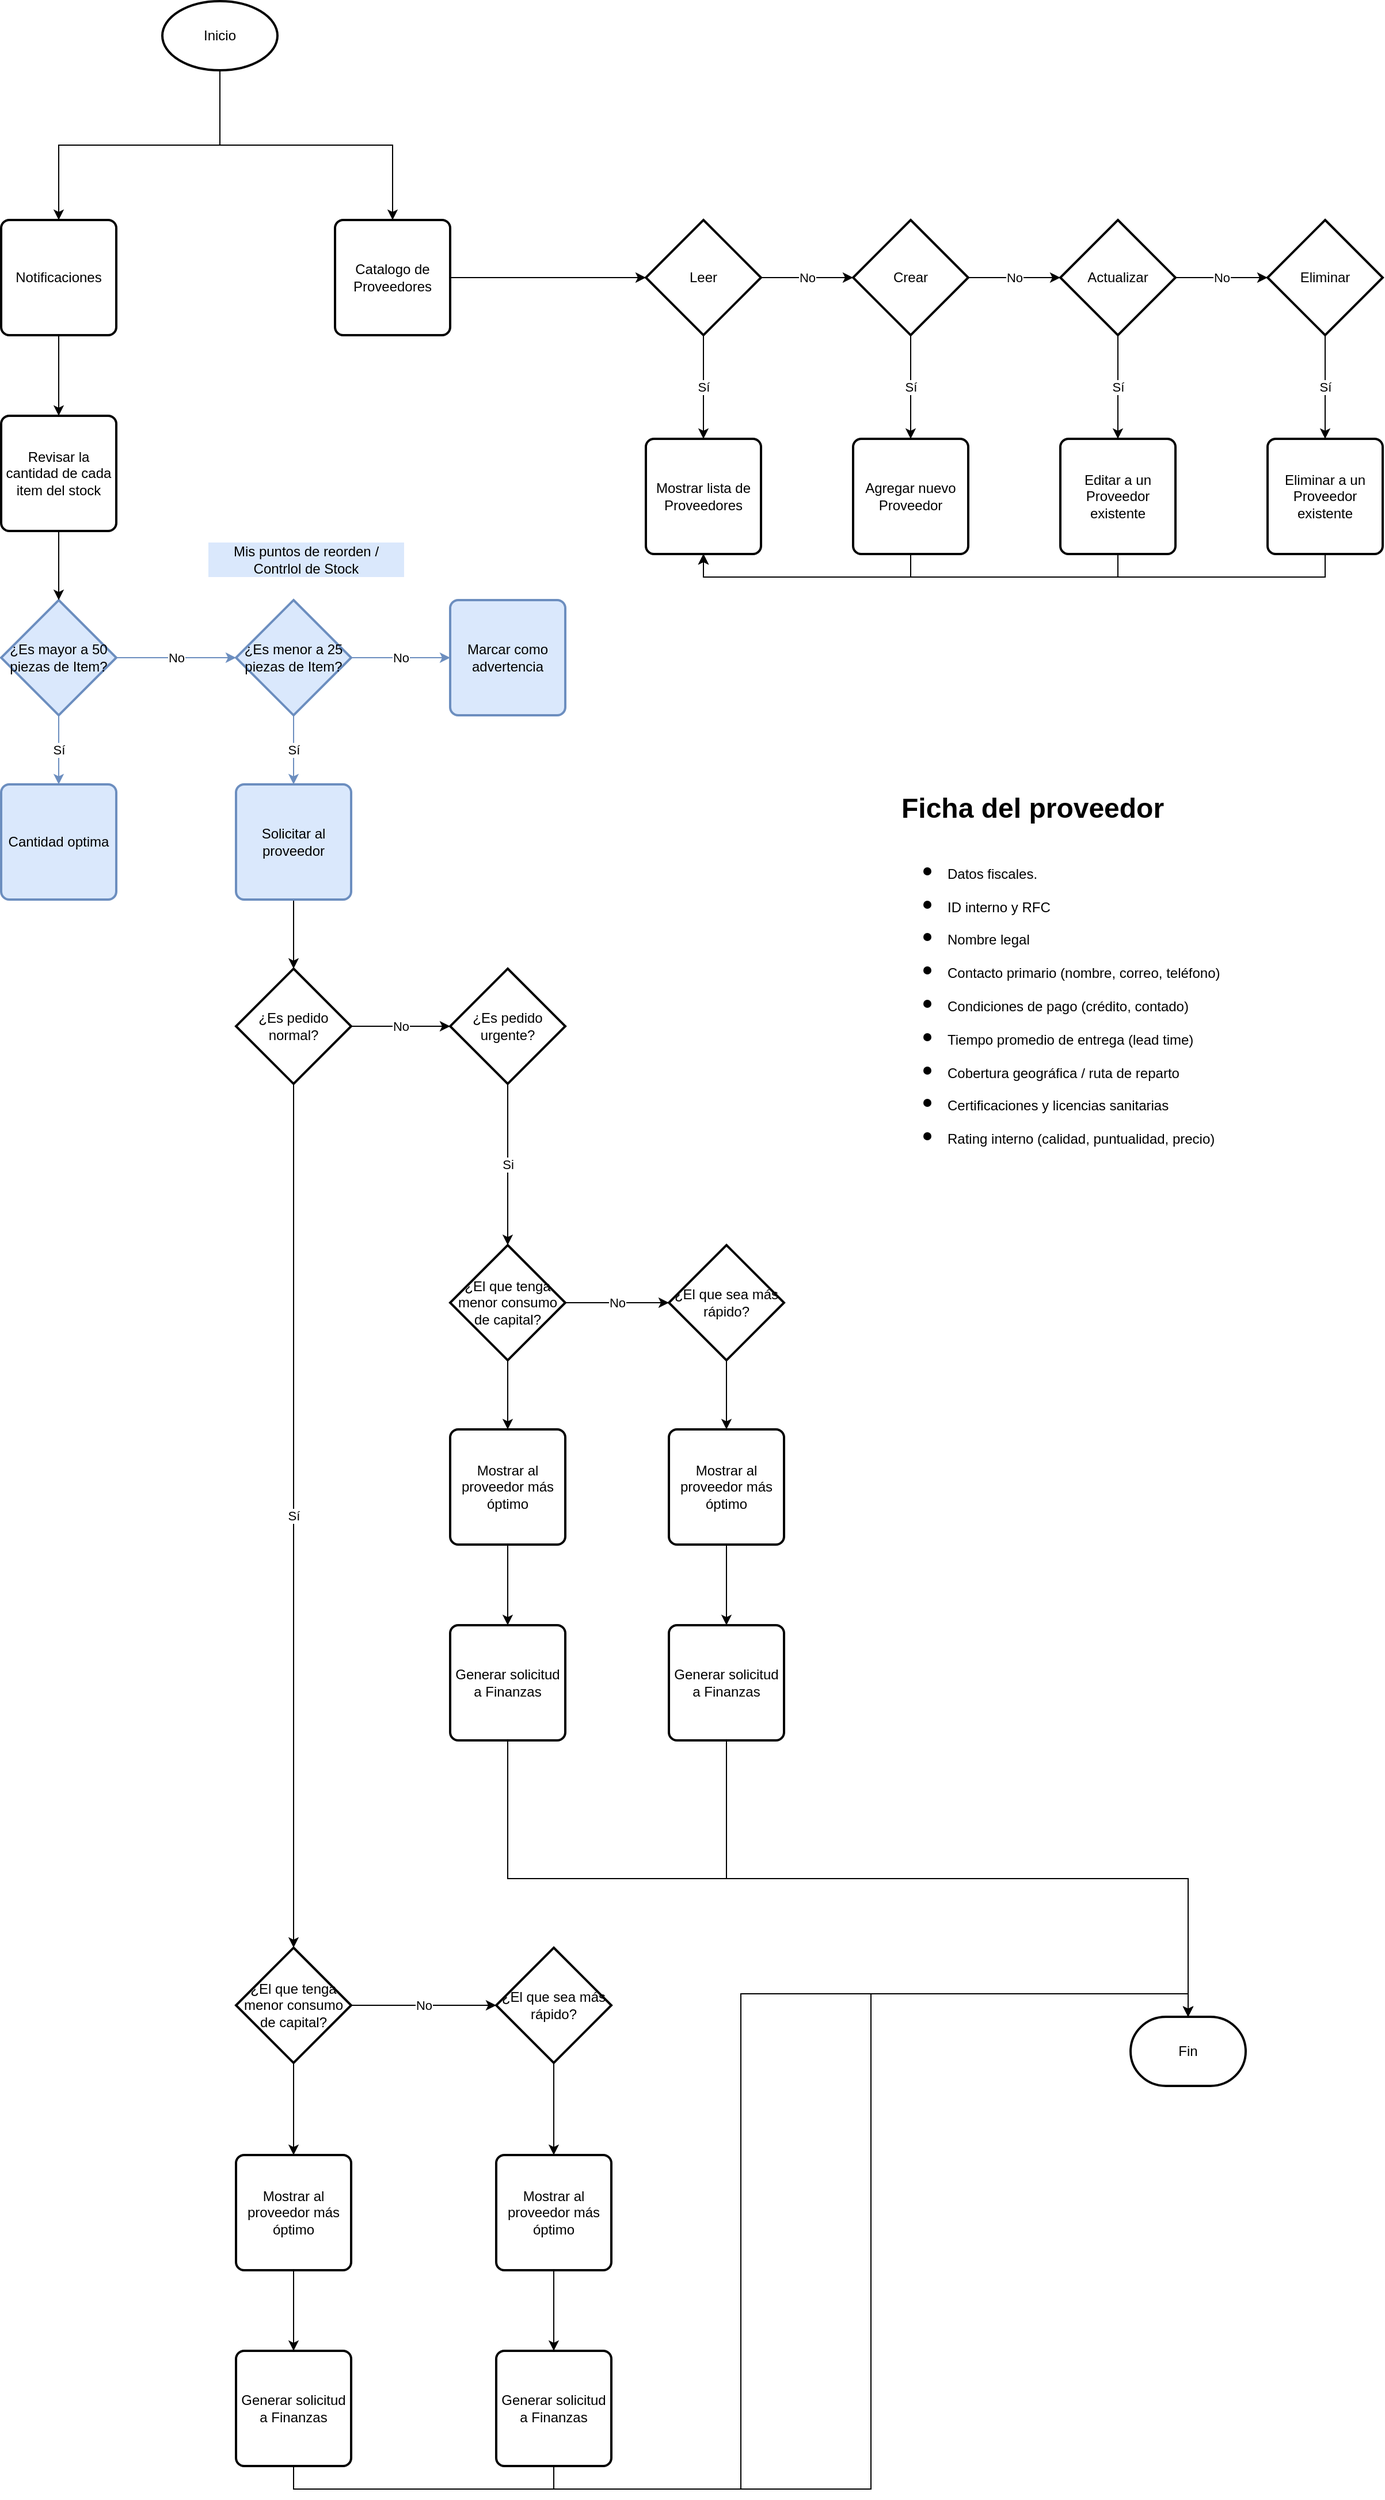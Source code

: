 <mxfile version="27.0.5">
  <diagram name="Página-1" id="Si9PdR-W8FnnPKaAIWtb">
    <mxGraphModel dx="872" dy="1700" grid="1" gridSize="10" guides="1" tooltips="1" connect="1" arrows="1" fold="1" page="1" pageScale="1" pageWidth="827" pageHeight="1169" math="0" shadow="0">
      <root>
        <mxCell id="0" />
        <mxCell id="1" parent="0" />
        <mxCell id="y1UfGzF3mYjny-DPBC8S-1" value="Revisar la cantidad de cada item del stock" style="rounded=1;whiteSpace=wrap;html=1;absoluteArcSize=1;arcSize=14;strokeWidth=2;" parent="1" vertex="1">
          <mxGeometry x="210" y="10" width="100" height="100" as="geometry" />
        </mxCell>
        <mxCell id="y1UfGzF3mYjny-DPBC8S-8" value="Sí" style="edgeStyle=orthogonalEdgeStyle;rounded=0;orthogonalLoop=1;jettySize=auto;html=1;exitX=0.5;exitY=1;exitDx=0;exitDy=0;exitPerimeter=0;entryX=0.5;entryY=0;entryDx=0;entryDy=0;fillColor=#dae8fc;strokeColor=#6c8ebf;" parent="1" source="y1UfGzF3mYjny-DPBC8S-2" target="y1UfGzF3mYjny-DPBC8S-3" edge="1">
          <mxGeometry relative="1" as="geometry" />
        </mxCell>
        <mxCell id="y1UfGzF3mYjny-DPBC8S-9" value="No" style="edgeStyle=orthogonalEdgeStyle;rounded=0;orthogonalLoop=1;jettySize=auto;html=1;exitX=1;exitY=0.5;exitDx=0;exitDy=0;exitPerimeter=0;fillColor=#dae8fc;strokeColor=#6c8ebf;" parent="1" source="y1UfGzF3mYjny-DPBC8S-2" target="y1UfGzF3mYjny-DPBC8S-4" edge="1">
          <mxGeometry relative="1" as="geometry" />
        </mxCell>
        <mxCell id="y1UfGzF3mYjny-DPBC8S-2" value="¿Es mayor a 50 piezas de Item?" style="strokeWidth=2;html=1;shape=mxgraph.flowchart.decision;whiteSpace=wrap;fillColor=#dae8fc;strokeColor=#6c8ebf;" parent="1" vertex="1">
          <mxGeometry x="210" y="170" width="100" height="100" as="geometry" />
        </mxCell>
        <mxCell id="y1UfGzF3mYjny-DPBC8S-3" value="Cantidad optima" style="rounded=1;whiteSpace=wrap;html=1;absoluteArcSize=1;arcSize=14;strokeWidth=2;fillColor=#dae8fc;strokeColor=#6c8ebf;" parent="1" vertex="1">
          <mxGeometry x="210" y="330" width="100" height="100" as="geometry" />
        </mxCell>
        <mxCell id="y1UfGzF3mYjny-DPBC8S-10" value="Sí" style="edgeStyle=orthogonalEdgeStyle;rounded=0;orthogonalLoop=1;jettySize=auto;html=1;exitX=0.5;exitY=1;exitDx=0;exitDy=0;exitPerimeter=0;fillColor=#dae8fc;strokeColor=#6c8ebf;" parent="1" source="y1UfGzF3mYjny-DPBC8S-4" target="y1UfGzF3mYjny-DPBC8S-5" edge="1">
          <mxGeometry relative="1" as="geometry" />
        </mxCell>
        <mxCell id="y1UfGzF3mYjny-DPBC8S-11" value="No" style="edgeStyle=orthogonalEdgeStyle;rounded=0;orthogonalLoop=1;jettySize=auto;html=1;exitX=1;exitY=0.5;exitDx=0;exitDy=0;exitPerimeter=0;fillColor=#dae8fc;strokeColor=#6c8ebf;" parent="1" source="y1UfGzF3mYjny-DPBC8S-4" target="y1UfGzF3mYjny-DPBC8S-6" edge="1">
          <mxGeometry relative="1" as="geometry" />
        </mxCell>
        <mxCell id="y1UfGzF3mYjny-DPBC8S-4" value="¿Es menor a 25 piezas de Item?" style="strokeWidth=2;html=1;shape=mxgraph.flowchart.decision;whiteSpace=wrap;fillColor=#dae8fc;strokeColor=#6c8ebf;" parent="1" vertex="1">
          <mxGeometry x="414" y="170" width="100" height="100" as="geometry" />
        </mxCell>
        <mxCell id="GP2_9fRb6jsG9fSEQ1mg-8" style="edgeStyle=orthogonalEdgeStyle;rounded=0;orthogonalLoop=1;jettySize=auto;html=1;exitX=0.5;exitY=1;exitDx=0;exitDy=0;" parent="1" source="y1UfGzF3mYjny-DPBC8S-5" target="GP2_9fRb6jsG9fSEQ1mg-6" edge="1">
          <mxGeometry relative="1" as="geometry" />
        </mxCell>
        <mxCell id="y1UfGzF3mYjny-DPBC8S-5" value="Solicitar al proveedor" style="rounded=1;whiteSpace=wrap;html=1;absoluteArcSize=1;arcSize=14;strokeWidth=2;fillColor=#dae8fc;strokeColor=#6c8ebf;" parent="1" vertex="1">
          <mxGeometry x="414" y="330" width="100" height="100" as="geometry" />
        </mxCell>
        <mxCell id="y1UfGzF3mYjny-DPBC8S-6" value="Marcar como advertencia" style="rounded=1;whiteSpace=wrap;html=1;absoluteArcSize=1;arcSize=14;strokeWidth=2;fillColor=#dae8fc;strokeColor=#6c8ebf;" parent="1" vertex="1">
          <mxGeometry x="600" y="170" width="100" height="100" as="geometry" />
        </mxCell>
        <mxCell id="y1UfGzF3mYjny-DPBC8S-7" style="edgeStyle=orthogonalEdgeStyle;rounded=0;orthogonalLoop=1;jettySize=auto;html=1;exitX=0.5;exitY=1;exitDx=0;exitDy=0;entryX=0.5;entryY=0;entryDx=0;entryDy=0;entryPerimeter=0;" parent="1" source="y1UfGzF3mYjny-DPBC8S-1" target="y1UfGzF3mYjny-DPBC8S-2" edge="1">
          <mxGeometry relative="1" as="geometry" />
        </mxCell>
        <mxCell id="y1UfGzF3mYjny-DPBC8S-12" value="Mis puntos de reorden / Contrlol de Stock" style="text;html=1;align=center;verticalAlign=middle;whiteSpace=wrap;rounded=0;fillColor=#dae8fc;strokeColor=none;gradientColor=none;" parent="1" vertex="1">
          <mxGeometry x="390" y="120" width="170" height="30" as="geometry" />
        </mxCell>
        <mxCell id="y1UfGzF3mYjny-DPBC8S-17" value="&lt;h1 style=&quot;margin-top: 0px;&quot;&gt;&lt;span style=&quot;background-color: transparent; color: light-dark(rgb(0, 0, 0), rgb(255, 255, 255));&quot;&gt;Ficha del proveedor&lt;/span&gt;&lt;/h1&gt;&lt;h1 style=&quot;margin-top: 0px;&quot;&gt;&lt;ul&gt;&lt;li&gt;&lt;span style=&quot;font-size: 12px; font-weight: 400;&quot;&gt;Datos fiscales.&lt;/span&gt;&lt;/li&gt;&lt;li&gt;&lt;span style=&quot;font-size: 12px; font-weight: 400;&quot;&gt;ID interno y RFC&lt;/span&gt;&lt;/li&gt;&lt;li&gt;&lt;span style=&quot;font-size: 12px; font-weight: 400;&quot;&gt;Nombre legal&lt;/span&gt;&lt;/li&gt;&lt;li&gt;&lt;span style=&quot;font-size: 12px; font-weight: 400;&quot;&gt;Contacto primario (nombre, correo, teléfono)&lt;/span&gt;&lt;/li&gt;&lt;li&gt;&lt;span style=&quot;font-size: 12px; font-weight: 400;&quot;&gt;Condiciones de pago (crédito, contado)&lt;/span&gt;&lt;/li&gt;&lt;li&gt;&lt;span style=&quot;font-size: 12px; font-weight: 400;&quot;&gt;Tiempo promedio de entrega (lead time)&lt;/span&gt;&lt;/li&gt;&lt;li&gt;&lt;span style=&quot;font-size: 12px; font-weight: 400;&quot;&gt;Cobertura geográfica / ruta de reparto&lt;/span&gt;&lt;/li&gt;&lt;li&gt;&lt;span style=&quot;font-size: 12px; font-weight: 400;&quot;&gt;Certificaciones y licencias sanitarias&lt;/span&gt;&lt;/li&gt;&lt;li&gt;&lt;span style=&quot;font-size: 12px; font-weight: 400;&quot;&gt;Rating interno (calidad, puntualidad, precio)&lt;/span&gt;&lt;/li&gt;&lt;/ul&gt;&lt;/h1&gt;" style="text;html=1;whiteSpace=wrap;overflow=hidden;rounded=0;" parent="1" vertex="1">
          <mxGeometry x="990" y="330" width="360" height="370" as="geometry" />
        </mxCell>
        <mxCell id="rQ1RyL4YtpQLSRB3d6i6-26" style="edgeStyle=orthogonalEdgeStyle;rounded=0;orthogonalLoop=1;jettySize=auto;html=1;exitX=0.5;exitY=1;exitDx=0;exitDy=0;exitPerimeter=0;entryX=0.5;entryY=0;entryDx=0;entryDy=0;" edge="1" parent="1" source="GP2_9fRb6jsG9fSEQ1mg-2" target="rQ1RyL4YtpQLSRB3d6i6-7">
          <mxGeometry relative="1" as="geometry" />
        </mxCell>
        <mxCell id="rQ1RyL4YtpQLSRB3d6i6-27" style="edgeStyle=orthogonalEdgeStyle;rounded=0;orthogonalLoop=1;jettySize=auto;html=1;exitX=0.5;exitY=1;exitDx=0;exitDy=0;exitPerimeter=0;entryX=0.5;entryY=0;entryDx=0;entryDy=0;" edge="1" parent="1" source="GP2_9fRb6jsG9fSEQ1mg-2" target="GP2_9fRb6jsG9fSEQ1mg-3">
          <mxGeometry relative="1" as="geometry" />
        </mxCell>
        <mxCell id="GP2_9fRb6jsG9fSEQ1mg-2" value="Inicio" style="strokeWidth=2;html=1;shape=mxgraph.flowchart.start_1;whiteSpace=wrap;" parent="1" vertex="1">
          <mxGeometry x="350" y="-350" width="100" height="60" as="geometry" />
        </mxCell>
        <mxCell id="GP2_9fRb6jsG9fSEQ1mg-4" style="edgeStyle=orthogonalEdgeStyle;rounded=0;orthogonalLoop=1;jettySize=auto;html=1;exitX=0.5;exitY=1;exitDx=0;exitDy=0;" parent="1" source="GP2_9fRb6jsG9fSEQ1mg-3" target="y1UfGzF3mYjny-DPBC8S-1" edge="1">
          <mxGeometry relative="1" as="geometry" />
        </mxCell>
        <mxCell id="GP2_9fRb6jsG9fSEQ1mg-3" value="Notificaciones" style="rounded=1;whiteSpace=wrap;html=1;absoluteArcSize=1;arcSize=14;strokeWidth=2;" parent="1" vertex="1">
          <mxGeometry x="210" y="-160" width="100" height="100" as="geometry" />
        </mxCell>
        <mxCell id="GP2_9fRb6jsG9fSEQ1mg-9" value="No" style="edgeStyle=orthogonalEdgeStyle;rounded=0;orthogonalLoop=1;jettySize=auto;html=1;exitX=1;exitY=0.5;exitDx=0;exitDy=0;exitPerimeter=0;" parent="1" source="GP2_9fRb6jsG9fSEQ1mg-6" target="GP2_9fRb6jsG9fSEQ1mg-7" edge="1">
          <mxGeometry relative="1" as="geometry" />
        </mxCell>
        <mxCell id="XgwGahx4obBgcmmxPO0F-2" value="Sí" style="edgeStyle=orthogonalEdgeStyle;rounded=0;orthogonalLoop=1;jettySize=auto;html=1;exitX=0.5;exitY=1;exitDx=0;exitDy=0;exitPerimeter=0;" parent="1" source="GP2_9fRb6jsG9fSEQ1mg-6" target="GP2_9fRb6jsG9fSEQ1mg-10" edge="1">
          <mxGeometry relative="1" as="geometry" />
        </mxCell>
        <mxCell id="GP2_9fRb6jsG9fSEQ1mg-6" value="¿Es pedido normal?" style="strokeWidth=2;html=1;shape=mxgraph.flowchart.decision;whiteSpace=wrap;" parent="1" vertex="1">
          <mxGeometry x="414" y="490" width="100" height="100" as="geometry" />
        </mxCell>
        <mxCell id="XgwGahx4obBgcmmxPO0F-6" value="Si" style="edgeStyle=orthogonalEdgeStyle;rounded=0;orthogonalLoop=1;jettySize=auto;html=1;exitX=0.5;exitY=1;exitDx=0;exitDy=0;exitPerimeter=0;" parent="1" source="GP2_9fRb6jsG9fSEQ1mg-7" target="XgwGahx4obBgcmmxPO0F-4" edge="1">
          <mxGeometry relative="1" as="geometry" />
        </mxCell>
        <mxCell id="GP2_9fRb6jsG9fSEQ1mg-7" value="¿Es pedido urgente?" style="strokeWidth=2;html=1;shape=mxgraph.flowchart.decision;whiteSpace=wrap;" parent="1" vertex="1">
          <mxGeometry x="600" y="490" width="100" height="100" as="geometry" />
        </mxCell>
        <mxCell id="XgwGahx4obBgcmmxPO0F-15" style="edgeStyle=orthogonalEdgeStyle;rounded=0;orthogonalLoop=1;jettySize=auto;html=1;exitX=0.5;exitY=1;exitDx=0;exitDy=0;exitPerimeter=0;" parent="1" source="GP2_9fRb6jsG9fSEQ1mg-10" target="XgwGahx4obBgcmmxPO0F-12" edge="1">
          <mxGeometry relative="1" as="geometry" />
        </mxCell>
        <mxCell id="GP2_9fRb6jsG9fSEQ1mg-10" value="¿El que tenga menor consumo de capital?" style="strokeWidth=2;html=1;shape=mxgraph.flowchart.decision;whiteSpace=wrap;" parent="1" vertex="1">
          <mxGeometry x="414" y="1340" width="100" height="100" as="geometry" />
        </mxCell>
        <mxCell id="XgwGahx4obBgcmmxPO0F-14" style="edgeStyle=orthogonalEdgeStyle;rounded=0;orthogonalLoop=1;jettySize=auto;html=1;exitX=0.5;exitY=1;exitDx=0;exitDy=0;exitPerimeter=0;" parent="1" source="XgwGahx4obBgcmmxPO0F-1" target="XgwGahx4obBgcmmxPO0F-13" edge="1">
          <mxGeometry relative="1" as="geometry" />
        </mxCell>
        <mxCell id="XgwGahx4obBgcmmxPO0F-1" value="¿El que sea más rápido?" style="strokeWidth=2;html=1;shape=mxgraph.flowchart.decision;whiteSpace=wrap;" parent="1" vertex="1">
          <mxGeometry x="640" y="1340" width="100" height="100" as="geometry" />
        </mxCell>
        <mxCell id="XgwGahx4obBgcmmxPO0F-3" value="No" style="edgeStyle=orthogonalEdgeStyle;rounded=0;orthogonalLoop=1;jettySize=auto;html=1;exitX=1;exitY=0.5;exitDx=0;exitDy=0;exitPerimeter=0;entryX=0;entryY=0.5;entryDx=0;entryDy=0;entryPerimeter=0;" parent="1" source="GP2_9fRb6jsG9fSEQ1mg-10" target="XgwGahx4obBgcmmxPO0F-1" edge="1">
          <mxGeometry relative="1" as="geometry" />
        </mxCell>
        <mxCell id="XgwGahx4obBgcmmxPO0F-9" style="edgeStyle=orthogonalEdgeStyle;rounded=0;orthogonalLoop=1;jettySize=auto;html=1;exitX=0.5;exitY=1;exitDx=0;exitDy=0;exitPerimeter=0;" parent="1" source="XgwGahx4obBgcmmxPO0F-4" target="XgwGahx4obBgcmmxPO0F-8" edge="1">
          <mxGeometry relative="1" as="geometry" />
        </mxCell>
        <mxCell id="XgwGahx4obBgcmmxPO0F-4" value="¿El que tenga menor consumo de capital?" style="strokeWidth=2;html=1;shape=mxgraph.flowchart.decision;whiteSpace=wrap;" parent="1" vertex="1">
          <mxGeometry x="600" y="730" width="100" height="100" as="geometry" />
        </mxCell>
        <mxCell id="XgwGahx4obBgcmmxPO0F-11" style="edgeStyle=orthogonalEdgeStyle;rounded=0;orthogonalLoop=1;jettySize=auto;html=1;exitX=0.5;exitY=1;exitDx=0;exitDy=0;exitPerimeter=0;entryX=0.5;entryY=0;entryDx=0;entryDy=0;" parent="1" source="XgwGahx4obBgcmmxPO0F-5" target="XgwGahx4obBgcmmxPO0F-10" edge="1">
          <mxGeometry relative="1" as="geometry" />
        </mxCell>
        <mxCell id="XgwGahx4obBgcmmxPO0F-5" value="¿El que sea más rápido?" style="strokeWidth=2;html=1;shape=mxgraph.flowchart.decision;whiteSpace=wrap;" parent="1" vertex="1">
          <mxGeometry x="790" y="730" width="100" height="100" as="geometry" />
        </mxCell>
        <mxCell id="XgwGahx4obBgcmmxPO0F-7" value="No" style="edgeStyle=orthogonalEdgeStyle;rounded=0;orthogonalLoop=1;jettySize=auto;html=1;exitX=1;exitY=0.5;exitDx=0;exitDy=0;exitPerimeter=0;entryX=0;entryY=0.5;entryDx=0;entryDy=0;entryPerimeter=0;" parent="1" source="XgwGahx4obBgcmmxPO0F-4" target="XgwGahx4obBgcmmxPO0F-5" edge="1">
          <mxGeometry relative="1" as="geometry" />
        </mxCell>
        <mxCell id="XgwGahx4obBgcmmxPO0F-17" style="edgeStyle=orthogonalEdgeStyle;rounded=0;orthogonalLoop=1;jettySize=auto;html=1;exitX=0.5;exitY=1;exitDx=0;exitDy=0;" parent="1" source="XgwGahx4obBgcmmxPO0F-8" target="XgwGahx4obBgcmmxPO0F-16" edge="1">
          <mxGeometry relative="1" as="geometry" />
        </mxCell>
        <mxCell id="XgwGahx4obBgcmmxPO0F-8" value="Mostrar al proveedor más óptimo" style="rounded=1;whiteSpace=wrap;html=1;absoluteArcSize=1;arcSize=14;strokeWidth=2;" parent="1" vertex="1">
          <mxGeometry x="600" y="890" width="100" height="100" as="geometry" />
        </mxCell>
        <mxCell id="rQ1RyL4YtpQLSRB3d6i6-2" style="edgeStyle=orthogonalEdgeStyle;rounded=0;orthogonalLoop=1;jettySize=auto;html=1;exitX=0.5;exitY=1;exitDx=0;exitDy=0;" edge="1" parent="1" source="XgwGahx4obBgcmmxPO0F-10" target="rQ1RyL4YtpQLSRB3d6i6-1">
          <mxGeometry relative="1" as="geometry" />
        </mxCell>
        <mxCell id="XgwGahx4obBgcmmxPO0F-10" value="Mostrar al proveedor más óptimo" style="rounded=1;whiteSpace=wrap;html=1;absoluteArcSize=1;arcSize=14;strokeWidth=2;" parent="1" vertex="1">
          <mxGeometry x="790" y="890" width="100" height="100" as="geometry" />
        </mxCell>
        <mxCell id="rQ1RyL4YtpQLSRB3d6i6-4" style="edgeStyle=orthogonalEdgeStyle;rounded=0;orthogonalLoop=1;jettySize=auto;html=1;exitX=0.5;exitY=1;exitDx=0;exitDy=0;entryX=0.5;entryY=0;entryDx=0;entryDy=0;" edge="1" parent="1" source="XgwGahx4obBgcmmxPO0F-12" target="rQ1RyL4YtpQLSRB3d6i6-3">
          <mxGeometry relative="1" as="geometry" />
        </mxCell>
        <mxCell id="XgwGahx4obBgcmmxPO0F-12" value="Mostrar al proveedor más óptimo" style="rounded=1;whiteSpace=wrap;html=1;absoluteArcSize=1;arcSize=14;strokeWidth=2;" parent="1" vertex="1">
          <mxGeometry x="414" y="1520" width="100" height="100" as="geometry" />
        </mxCell>
        <mxCell id="rQ1RyL4YtpQLSRB3d6i6-6" style="edgeStyle=orthogonalEdgeStyle;rounded=0;orthogonalLoop=1;jettySize=auto;html=1;exitX=0.5;exitY=1;exitDx=0;exitDy=0;" edge="1" parent="1" source="XgwGahx4obBgcmmxPO0F-13" target="rQ1RyL4YtpQLSRB3d6i6-5">
          <mxGeometry relative="1" as="geometry" />
        </mxCell>
        <mxCell id="XgwGahx4obBgcmmxPO0F-13" value="Mostrar al proveedor más óptimo" style="rounded=1;whiteSpace=wrap;html=1;absoluteArcSize=1;arcSize=14;strokeWidth=2;" parent="1" vertex="1">
          <mxGeometry x="640" y="1520" width="100" height="100" as="geometry" />
        </mxCell>
        <mxCell id="XgwGahx4obBgcmmxPO0F-16" value="Generar solicitud a Finanzas" style="rounded=1;whiteSpace=wrap;html=1;absoluteArcSize=1;arcSize=14;strokeWidth=2;" parent="1" vertex="1">
          <mxGeometry x="600" y="1060" width="100" height="100" as="geometry" />
        </mxCell>
        <mxCell id="rQ1RyL4YtpQLSRB3d6i6-1" value="Generar solicitud a Finanzas" style="rounded=1;whiteSpace=wrap;html=1;absoluteArcSize=1;arcSize=14;strokeWidth=2;" vertex="1" parent="1">
          <mxGeometry x="790" y="1060" width="100" height="100" as="geometry" />
        </mxCell>
        <mxCell id="rQ1RyL4YtpQLSRB3d6i6-3" value="Generar solicitud a Finanzas" style="rounded=1;whiteSpace=wrap;html=1;absoluteArcSize=1;arcSize=14;strokeWidth=2;" vertex="1" parent="1">
          <mxGeometry x="414" y="1690" width="100" height="100" as="geometry" />
        </mxCell>
        <mxCell id="rQ1RyL4YtpQLSRB3d6i6-5" value="Generar solicitud a Finanzas" style="rounded=1;whiteSpace=wrap;html=1;absoluteArcSize=1;arcSize=14;strokeWidth=2;" vertex="1" parent="1">
          <mxGeometry x="640" y="1690" width="100" height="100" as="geometry" />
        </mxCell>
        <mxCell id="rQ1RyL4YtpQLSRB3d6i6-7" value="Catalogo de Proveedores" style="rounded=1;whiteSpace=wrap;html=1;absoluteArcSize=1;arcSize=14;strokeWidth=2;" vertex="1" parent="1">
          <mxGeometry x="500" y="-160" width="100" height="100" as="geometry" />
        </mxCell>
        <mxCell id="rQ1RyL4YtpQLSRB3d6i6-8" value="Mostrar lista de Proveedores" style="rounded=1;whiteSpace=wrap;html=1;absoluteArcSize=1;arcSize=14;strokeWidth=2;" vertex="1" parent="1">
          <mxGeometry x="770" y="30" width="100" height="100" as="geometry" />
        </mxCell>
        <mxCell id="rQ1RyL4YtpQLSRB3d6i6-28" style="edgeStyle=orthogonalEdgeStyle;rounded=0;orthogonalLoop=1;jettySize=auto;html=1;exitX=0.5;exitY=1;exitDx=0;exitDy=0;entryX=0.5;entryY=1;entryDx=0;entryDy=0;" edge="1" parent="1" source="rQ1RyL4YtpQLSRB3d6i6-9" target="rQ1RyL4YtpQLSRB3d6i6-8">
          <mxGeometry relative="1" as="geometry" />
        </mxCell>
        <mxCell id="rQ1RyL4YtpQLSRB3d6i6-9" value="Agregar nuevo Proveedor" style="rounded=1;whiteSpace=wrap;html=1;absoluteArcSize=1;arcSize=14;strokeWidth=2;" vertex="1" parent="1">
          <mxGeometry x="950" y="30" width="100" height="100" as="geometry" />
        </mxCell>
        <mxCell id="rQ1RyL4YtpQLSRB3d6i6-29" style="edgeStyle=orthogonalEdgeStyle;rounded=0;orthogonalLoop=1;jettySize=auto;html=1;exitX=0.5;exitY=1;exitDx=0;exitDy=0;entryX=0.5;entryY=1;entryDx=0;entryDy=0;" edge="1" parent="1" source="rQ1RyL4YtpQLSRB3d6i6-10" target="rQ1RyL4YtpQLSRB3d6i6-8">
          <mxGeometry relative="1" as="geometry" />
        </mxCell>
        <mxCell id="rQ1RyL4YtpQLSRB3d6i6-10" value="Editar a un Proveedor existente" style="rounded=1;whiteSpace=wrap;html=1;absoluteArcSize=1;arcSize=14;strokeWidth=2;" vertex="1" parent="1">
          <mxGeometry x="1130" y="30" width="100" height="100" as="geometry" />
        </mxCell>
        <mxCell id="rQ1RyL4YtpQLSRB3d6i6-30" style="edgeStyle=orthogonalEdgeStyle;rounded=0;orthogonalLoop=1;jettySize=auto;html=1;exitX=0.5;exitY=1;exitDx=0;exitDy=0;entryX=0.5;entryY=1;entryDx=0;entryDy=0;" edge="1" parent="1" source="rQ1RyL4YtpQLSRB3d6i6-11" target="rQ1RyL4YtpQLSRB3d6i6-8">
          <mxGeometry relative="1" as="geometry" />
        </mxCell>
        <mxCell id="rQ1RyL4YtpQLSRB3d6i6-11" value="Eliminar a un Proveedor existente" style="rounded=1;whiteSpace=wrap;html=1;absoluteArcSize=1;arcSize=14;strokeWidth=2;" vertex="1" parent="1">
          <mxGeometry x="1310" y="30" width="100" height="100" as="geometry" />
        </mxCell>
        <mxCell id="rQ1RyL4YtpQLSRB3d6i6-14" value="Sí" style="edgeStyle=orthogonalEdgeStyle;rounded=0;orthogonalLoop=1;jettySize=auto;html=1;exitX=0.5;exitY=1;exitDx=0;exitDy=0;exitPerimeter=0;entryX=0.5;entryY=0;entryDx=0;entryDy=0;" edge="1" parent="1" source="rQ1RyL4YtpQLSRB3d6i6-12" target="rQ1RyL4YtpQLSRB3d6i6-8">
          <mxGeometry relative="1" as="geometry" />
        </mxCell>
        <mxCell id="rQ1RyL4YtpQLSRB3d6i6-12" value="Leer" style="strokeWidth=2;html=1;shape=mxgraph.flowchart.decision;whiteSpace=wrap;" vertex="1" parent="1">
          <mxGeometry x="770" y="-160" width="100" height="100" as="geometry" />
        </mxCell>
        <mxCell id="rQ1RyL4YtpQLSRB3d6i6-13" style="edgeStyle=orthogonalEdgeStyle;rounded=0;orthogonalLoop=1;jettySize=auto;html=1;exitX=1;exitY=0.5;exitDx=0;exitDy=0;entryX=0;entryY=0.5;entryDx=0;entryDy=0;entryPerimeter=0;" edge="1" parent="1" source="rQ1RyL4YtpQLSRB3d6i6-7" target="rQ1RyL4YtpQLSRB3d6i6-12">
          <mxGeometry relative="1" as="geometry" />
        </mxCell>
        <mxCell id="rQ1RyL4YtpQLSRB3d6i6-18" value="Sí" style="edgeStyle=orthogonalEdgeStyle;rounded=0;orthogonalLoop=1;jettySize=auto;html=1;exitX=0.5;exitY=1;exitDx=0;exitDy=0;exitPerimeter=0;entryX=0.5;entryY=0;entryDx=0;entryDy=0;" edge="1" parent="1" source="rQ1RyL4YtpQLSRB3d6i6-16" target="rQ1RyL4YtpQLSRB3d6i6-9">
          <mxGeometry relative="1" as="geometry" />
        </mxCell>
        <mxCell id="rQ1RyL4YtpQLSRB3d6i6-20" value="No" style="edgeStyle=orthogonalEdgeStyle;rounded=0;orthogonalLoop=1;jettySize=auto;html=1;exitX=1;exitY=0.5;exitDx=0;exitDy=0;exitPerimeter=0;" edge="1" parent="1" source="rQ1RyL4YtpQLSRB3d6i6-16" target="rQ1RyL4YtpQLSRB3d6i6-19">
          <mxGeometry relative="1" as="geometry" />
        </mxCell>
        <mxCell id="rQ1RyL4YtpQLSRB3d6i6-16" value="Crear" style="strokeWidth=2;html=1;shape=mxgraph.flowchart.decision;whiteSpace=wrap;" vertex="1" parent="1">
          <mxGeometry x="950" y="-160" width="100" height="100" as="geometry" />
        </mxCell>
        <mxCell id="rQ1RyL4YtpQLSRB3d6i6-17" value="No" style="edgeStyle=orthogonalEdgeStyle;rounded=0;orthogonalLoop=1;jettySize=auto;html=1;exitX=1;exitY=0.5;exitDx=0;exitDy=0;exitPerimeter=0;entryX=0;entryY=0.5;entryDx=0;entryDy=0;entryPerimeter=0;" edge="1" parent="1" source="rQ1RyL4YtpQLSRB3d6i6-12" target="rQ1RyL4YtpQLSRB3d6i6-16">
          <mxGeometry relative="1" as="geometry" />
        </mxCell>
        <mxCell id="rQ1RyL4YtpQLSRB3d6i6-21" value="Sí" style="edgeStyle=orthogonalEdgeStyle;rounded=0;orthogonalLoop=1;jettySize=auto;html=1;exitX=0.5;exitY=1;exitDx=0;exitDy=0;exitPerimeter=0;entryX=0.5;entryY=0;entryDx=0;entryDy=0;" edge="1" parent="1" source="rQ1RyL4YtpQLSRB3d6i6-19" target="rQ1RyL4YtpQLSRB3d6i6-10">
          <mxGeometry relative="1" as="geometry" />
        </mxCell>
        <mxCell id="rQ1RyL4YtpQLSRB3d6i6-19" value="Actualizar" style="strokeWidth=2;html=1;shape=mxgraph.flowchart.decision;whiteSpace=wrap;" vertex="1" parent="1">
          <mxGeometry x="1130" y="-160" width="100" height="100" as="geometry" />
        </mxCell>
        <mxCell id="rQ1RyL4YtpQLSRB3d6i6-25" value="Sí" style="edgeStyle=orthogonalEdgeStyle;rounded=0;orthogonalLoop=1;jettySize=auto;html=1;exitX=0.5;exitY=1;exitDx=0;exitDy=0;exitPerimeter=0;entryX=0.5;entryY=0;entryDx=0;entryDy=0;" edge="1" parent="1" source="rQ1RyL4YtpQLSRB3d6i6-22" target="rQ1RyL4YtpQLSRB3d6i6-11">
          <mxGeometry relative="1" as="geometry" />
        </mxCell>
        <mxCell id="rQ1RyL4YtpQLSRB3d6i6-22" value="Eliminar" style="strokeWidth=2;html=1;shape=mxgraph.flowchart.decision;whiteSpace=wrap;" vertex="1" parent="1">
          <mxGeometry x="1310" y="-160" width="100" height="100" as="geometry" />
        </mxCell>
        <mxCell id="rQ1RyL4YtpQLSRB3d6i6-23" value="No" style="edgeStyle=orthogonalEdgeStyle;rounded=0;orthogonalLoop=1;jettySize=auto;html=1;exitX=1;exitY=0.5;exitDx=0;exitDy=0;exitPerimeter=0;entryX=0;entryY=0.5;entryDx=0;entryDy=0;entryPerimeter=0;" edge="1" parent="1" source="rQ1RyL4YtpQLSRB3d6i6-19" target="rQ1RyL4YtpQLSRB3d6i6-22">
          <mxGeometry relative="1" as="geometry" />
        </mxCell>
        <mxCell id="rQ1RyL4YtpQLSRB3d6i6-31" value="Fin" style="strokeWidth=2;html=1;shape=mxgraph.flowchart.terminator;whiteSpace=wrap;" vertex="1" parent="1">
          <mxGeometry x="1191" y="1400" width="100" height="60" as="geometry" />
        </mxCell>
        <mxCell id="rQ1RyL4YtpQLSRB3d6i6-32" style="edgeStyle=orthogonalEdgeStyle;rounded=0;orthogonalLoop=1;jettySize=auto;html=1;exitX=0.5;exitY=1;exitDx=0;exitDy=0;entryX=0.5;entryY=0;entryDx=0;entryDy=0;entryPerimeter=0;" edge="1" parent="1" source="rQ1RyL4YtpQLSRB3d6i6-3" target="rQ1RyL4YtpQLSRB3d6i6-31">
          <mxGeometry relative="1" as="geometry" />
        </mxCell>
        <mxCell id="rQ1RyL4YtpQLSRB3d6i6-33" style="edgeStyle=orthogonalEdgeStyle;rounded=0;orthogonalLoop=1;jettySize=auto;html=1;exitX=0.5;exitY=1;exitDx=0;exitDy=0;entryX=0.5;entryY=0;entryDx=0;entryDy=0;entryPerimeter=0;" edge="1" parent="1" source="rQ1RyL4YtpQLSRB3d6i6-5" target="rQ1RyL4YtpQLSRB3d6i6-31">
          <mxGeometry relative="1" as="geometry" />
        </mxCell>
        <mxCell id="rQ1RyL4YtpQLSRB3d6i6-34" style="edgeStyle=orthogonalEdgeStyle;rounded=0;orthogonalLoop=1;jettySize=auto;html=1;exitX=0.5;exitY=1;exitDx=0;exitDy=0;entryX=0.5;entryY=0;entryDx=0;entryDy=0;entryPerimeter=0;" edge="1" parent="1" source="XgwGahx4obBgcmmxPO0F-16" target="rQ1RyL4YtpQLSRB3d6i6-31">
          <mxGeometry relative="1" as="geometry" />
        </mxCell>
        <mxCell id="rQ1RyL4YtpQLSRB3d6i6-35" style="edgeStyle=orthogonalEdgeStyle;rounded=0;orthogonalLoop=1;jettySize=auto;html=1;exitX=0.5;exitY=1;exitDx=0;exitDy=0;entryX=0.5;entryY=0;entryDx=0;entryDy=0;entryPerimeter=0;" edge="1" parent="1" source="rQ1RyL4YtpQLSRB3d6i6-1" target="rQ1RyL4YtpQLSRB3d6i6-31">
          <mxGeometry relative="1" as="geometry" />
        </mxCell>
      </root>
    </mxGraphModel>
  </diagram>
</mxfile>
